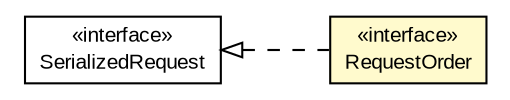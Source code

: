 #!/usr/local/bin/dot
#
# Class diagram 
# Generated by UMLGraph version R5_6-24-gf6e263 (http://www.umlgraph.org/)
#

digraph G {
	edge [fontname="arial",fontsize=10,labelfontname="arial",labelfontsize=10];
	node [fontname="arial",fontsize=10,shape=plaintext];
	nodesep=0.25;
	ranksep=0.5;
	rankdir=LR;
	// io.reinert.requestor.SerializedRequest
	c10962 [label=<<table title="io.reinert.requestor.SerializedRequest" border="0" cellborder="1" cellspacing="0" cellpadding="2" port="p" href="./SerializedRequest.html">
		<tr><td><table border="0" cellspacing="0" cellpadding="1">
<tr><td align="center" balign="center"> &#171;interface&#187; </td></tr>
<tr><td align="center" balign="center"> SerializedRequest </td></tr>
		</table></td></tr>
		</table>>, URL="./SerializedRequest.html", fontname="arial", fontcolor="black", fontsize=10.0];
	// io.reinert.requestor.RequestOrder
	c10980 [label=<<table title="io.reinert.requestor.RequestOrder" border="0" cellborder="1" cellspacing="0" cellpadding="2" port="p" bgcolor="lemonChiffon" href="./RequestOrder.html">
		<tr><td><table border="0" cellspacing="0" cellpadding="1">
<tr><td align="center" balign="center"> &#171;interface&#187; </td></tr>
<tr><td align="center" balign="center"> RequestOrder </td></tr>
		</table></td></tr>
		</table>>, URL="./RequestOrder.html", fontname="arial", fontcolor="black", fontsize=10.0];
	//io.reinert.requestor.RequestOrder implements io.reinert.requestor.SerializedRequest
	c10962:p -> c10980:p [dir=back,arrowtail=empty,style=dashed];
}

